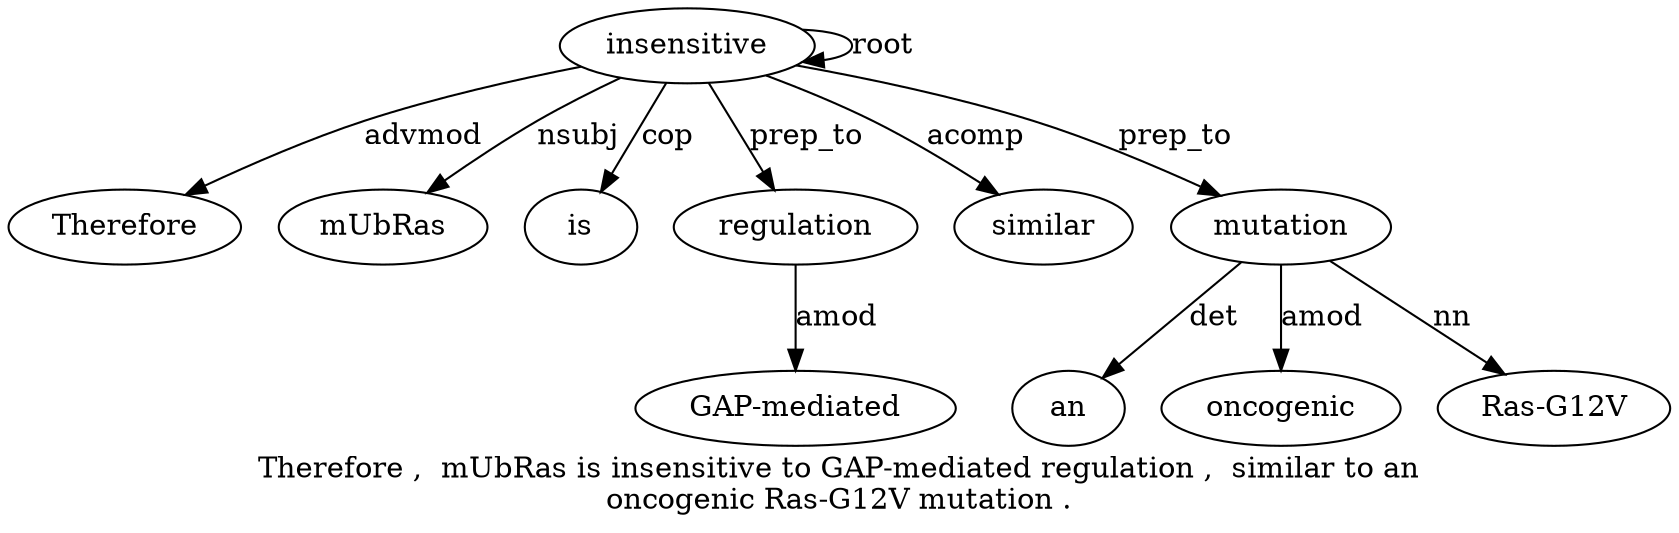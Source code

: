 digraph "Therefore ,  mUbRas is insensitive to GAP-mediated regulation ,  similar to an oncogenic Ras-G12V mutation ." {
label="Therefore ,  mUbRas is insensitive to GAP-mediated regulation ,  similar to an
oncogenic Ras-G12V mutation .";
insensitive5 [style=filled, fillcolor=white, label=insensitive];
Therefore1 [style=filled, fillcolor=white, label=Therefore];
insensitive5 -> Therefore1  [label=advmod];
mUbRas3 [style=filled, fillcolor=white, label=mUbRas];
insensitive5 -> mUbRas3  [label=nsubj];
is4 [style=filled, fillcolor=white, label=is];
insensitive5 -> is4  [label=cop];
insensitive5 -> insensitive5  [label=root];
regulation8 [style=filled, fillcolor=white, label=regulation];
"GAP-mediated7" [style=filled, fillcolor=white, label="GAP-mediated"];
regulation8 -> "GAP-mediated7"  [label=amod];
insensitive5 -> regulation8  [label=prep_to];
similar10 [style=filled, fillcolor=white, label=similar];
insensitive5 -> similar10  [label=acomp];
mutation15 [style=filled, fillcolor=white, label=mutation];
an12 [style=filled, fillcolor=white, label=an];
mutation15 -> an12  [label=det];
oncogenic13 [style=filled, fillcolor=white, label=oncogenic];
mutation15 -> oncogenic13  [label=amod];
"Ras-G12V4" [style=filled, fillcolor=white, label="Ras-G12V"];
mutation15 -> "Ras-G12V4"  [label=nn];
insensitive5 -> mutation15  [label=prep_to];
}
